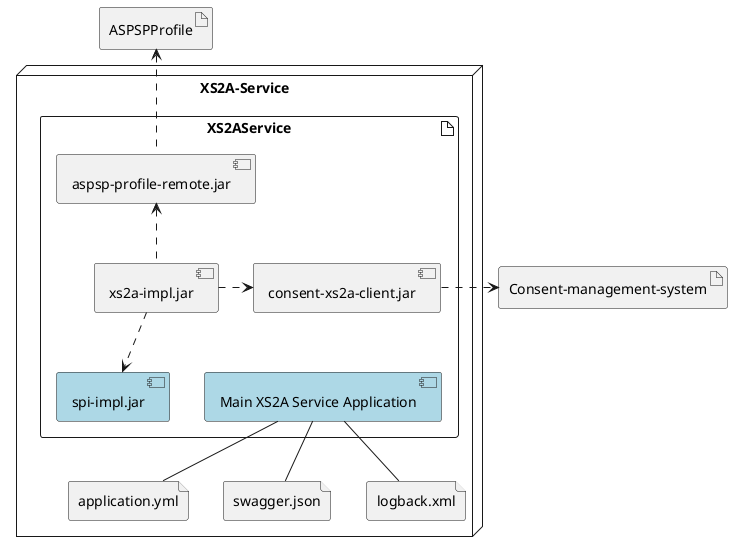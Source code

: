 @startuml

node "XS2A-Service" as node_xs2a {
    artifact XS2AService {
        component "xs2a-impl.jar" as xs2a_impl
        component "consent-xs2a-client.jar" as cms_client
        component "spi-impl.jar" as spi_impl #lightblue
        component "aspsp-profile-remote.jar" as profile_remote

        component "Main XS2A Service Application" as main #lightblue

        xs2a_impl .> cms_client
        xs2a_impl ..> spi_impl
        profile_remote <.. xs2a_impl

        spi_impl -[hidden] main
    }
    file "application.yml" as config
    file "swagger.json" as swagger
    file "logback.xml" as logback

    main -- config
    main -- swagger
    main -- logback
}

artifact "ASPSPProfile"

ASPSPProfile <.. profile_remote

artifact "Consent-management-system" as CMS

cms_client .> CMS

@enduml
